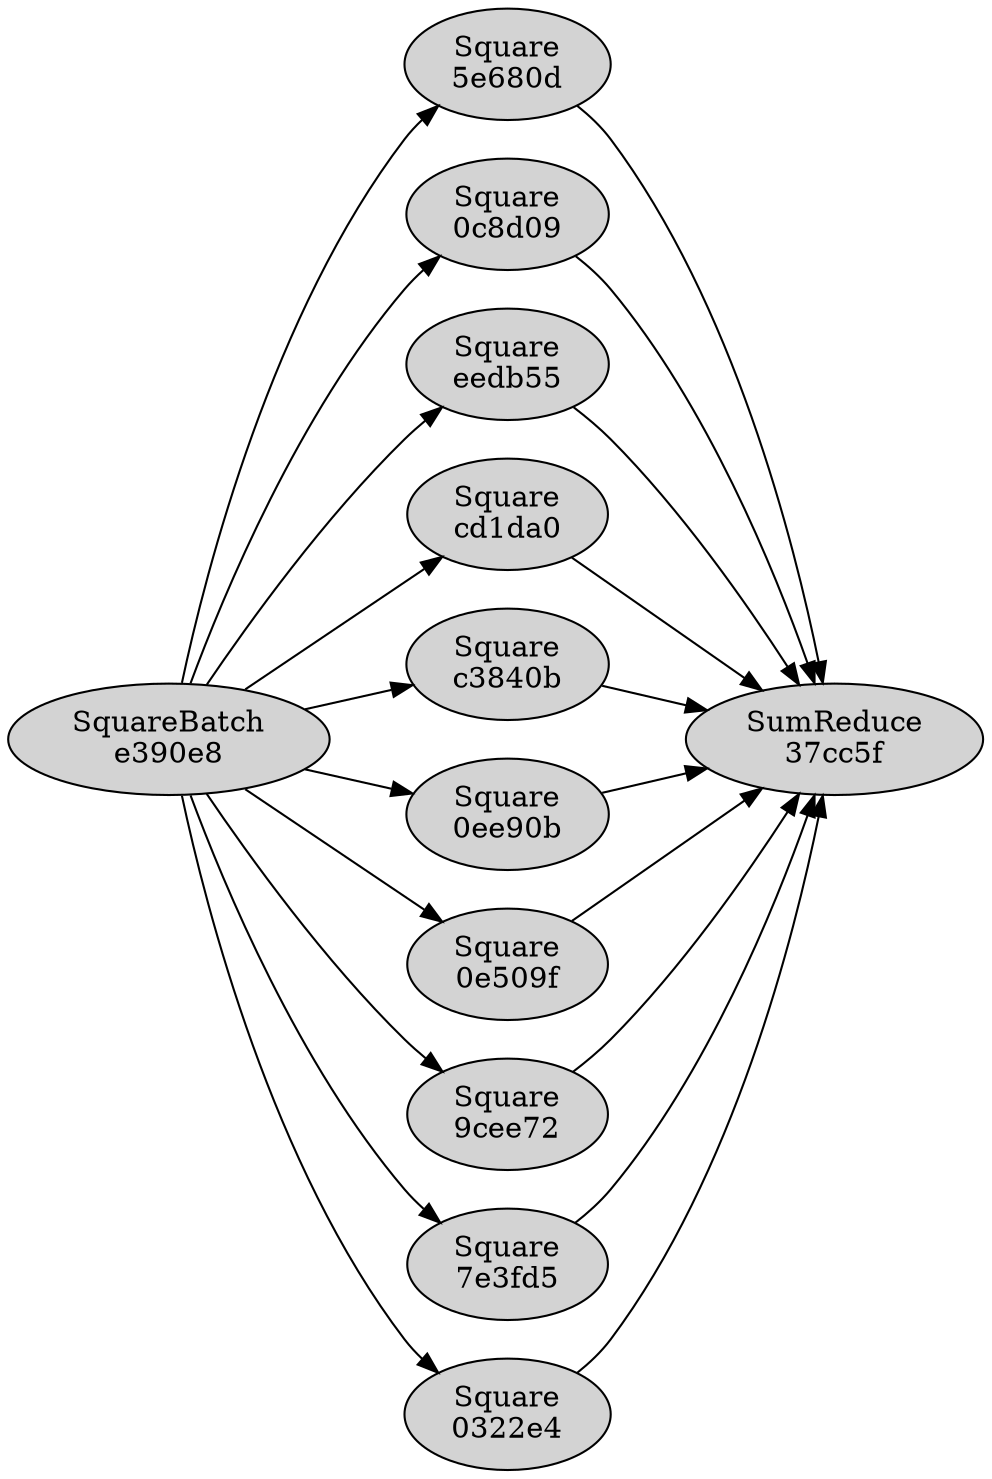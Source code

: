 digraph G {
rankdir=LR;
  "e390e81b-19b7-4aae-89cf-b24434ec9011" [label="SquareBatch\ne390e8", style=filled];
  "5e680d83-a3ee-42df-a4ca-f78ce1257286" [label="Square\n5e680d", style=filled];
  "0c8d09d1-196e-47a0-9df4-5c52105c4c84" [label="Square\n0c8d09", style=filled];
  "eedb55ad-0162-4043-a338-8ce764187195" [label="Square\needb55", style=filled];
  "cd1da0e5-8b60-4a25-ba8d-af9b2608d691" [label="Square\ncd1da0", style=filled];
  "c3840b66-e06f-4ab6-a7d0-64c074e14d76" [label="Square\nc3840b", style=filled];
  "0ee90b2e-f839-4f55-8d88-18cab4284911" [label="Square\n0ee90b", style=filled];
  "0e509f92-767b-4cf5-9816-a63c95fafe0a" [label="Square\n0e509f", style=filled];
  "9cee7272-5008-4b42-bbfa-c8f41d4c411e" [label="Square\n9cee72", style=filled];
  "7e3fd530-cf5a-474b-86a1-747094dc022d" [label="Square\n7e3fd5", style=filled];
  "0322e471-215a-4bb2-b01e-c535831fec24" [label="Square\n0322e4", style=filled];
  "37cc5f79-c084-41ed-beb1-5b568a55ad0e" [label="SumReduce\n37cc5f", style=filled];
  "e390e81b-19b7-4aae-89cf-b24434ec9011" -> "0322e471-215a-4bb2-b01e-c535831fec24";
  "c3840b66-e06f-4ab6-a7d0-64c074e14d76" -> "37cc5f79-c084-41ed-beb1-5b568a55ad0e";
  "e390e81b-19b7-4aae-89cf-b24434ec9011" -> "0e509f92-767b-4cf5-9816-a63c95fafe0a";
  "e390e81b-19b7-4aae-89cf-b24434ec9011" -> "5e680d83-a3ee-42df-a4ca-f78ce1257286";
  "5e680d83-a3ee-42df-a4ca-f78ce1257286" -> "37cc5f79-c084-41ed-beb1-5b568a55ad0e";
  "cd1da0e5-8b60-4a25-ba8d-af9b2608d691" -> "37cc5f79-c084-41ed-beb1-5b568a55ad0e";
  "0e509f92-767b-4cf5-9816-a63c95fafe0a" -> "37cc5f79-c084-41ed-beb1-5b568a55ad0e";
  "0ee90b2e-f839-4f55-8d88-18cab4284911" -> "37cc5f79-c084-41ed-beb1-5b568a55ad0e";
  "e390e81b-19b7-4aae-89cf-b24434ec9011" -> "eedb55ad-0162-4043-a338-8ce764187195";
  "e390e81b-19b7-4aae-89cf-b24434ec9011" -> "c3840b66-e06f-4ab6-a7d0-64c074e14d76";
  "e390e81b-19b7-4aae-89cf-b24434ec9011" -> "7e3fd530-cf5a-474b-86a1-747094dc022d";
  "e390e81b-19b7-4aae-89cf-b24434ec9011" -> "9cee7272-5008-4b42-bbfa-c8f41d4c411e";
  "7e3fd530-cf5a-474b-86a1-747094dc022d" -> "37cc5f79-c084-41ed-beb1-5b568a55ad0e";
  "e390e81b-19b7-4aae-89cf-b24434ec9011" -> "cd1da0e5-8b60-4a25-ba8d-af9b2608d691";
  "eedb55ad-0162-4043-a338-8ce764187195" -> "37cc5f79-c084-41ed-beb1-5b568a55ad0e";
  "e390e81b-19b7-4aae-89cf-b24434ec9011" -> "0ee90b2e-f839-4f55-8d88-18cab4284911";
  "9cee7272-5008-4b42-bbfa-c8f41d4c411e" -> "37cc5f79-c084-41ed-beb1-5b568a55ad0e";
  "e390e81b-19b7-4aae-89cf-b24434ec9011" -> "0c8d09d1-196e-47a0-9df4-5c52105c4c84";
  "0322e471-215a-4bb2-b01e-c535831fec24" -> "37cc5f79-c084-41ed-beb1-5b568a55ad0e";
  "0c8d09d1-196e-47a0-9df4-5c52105c4c84" -> "37cc5f79-c084-41ed-beb1-5b568a55ad0e";
}